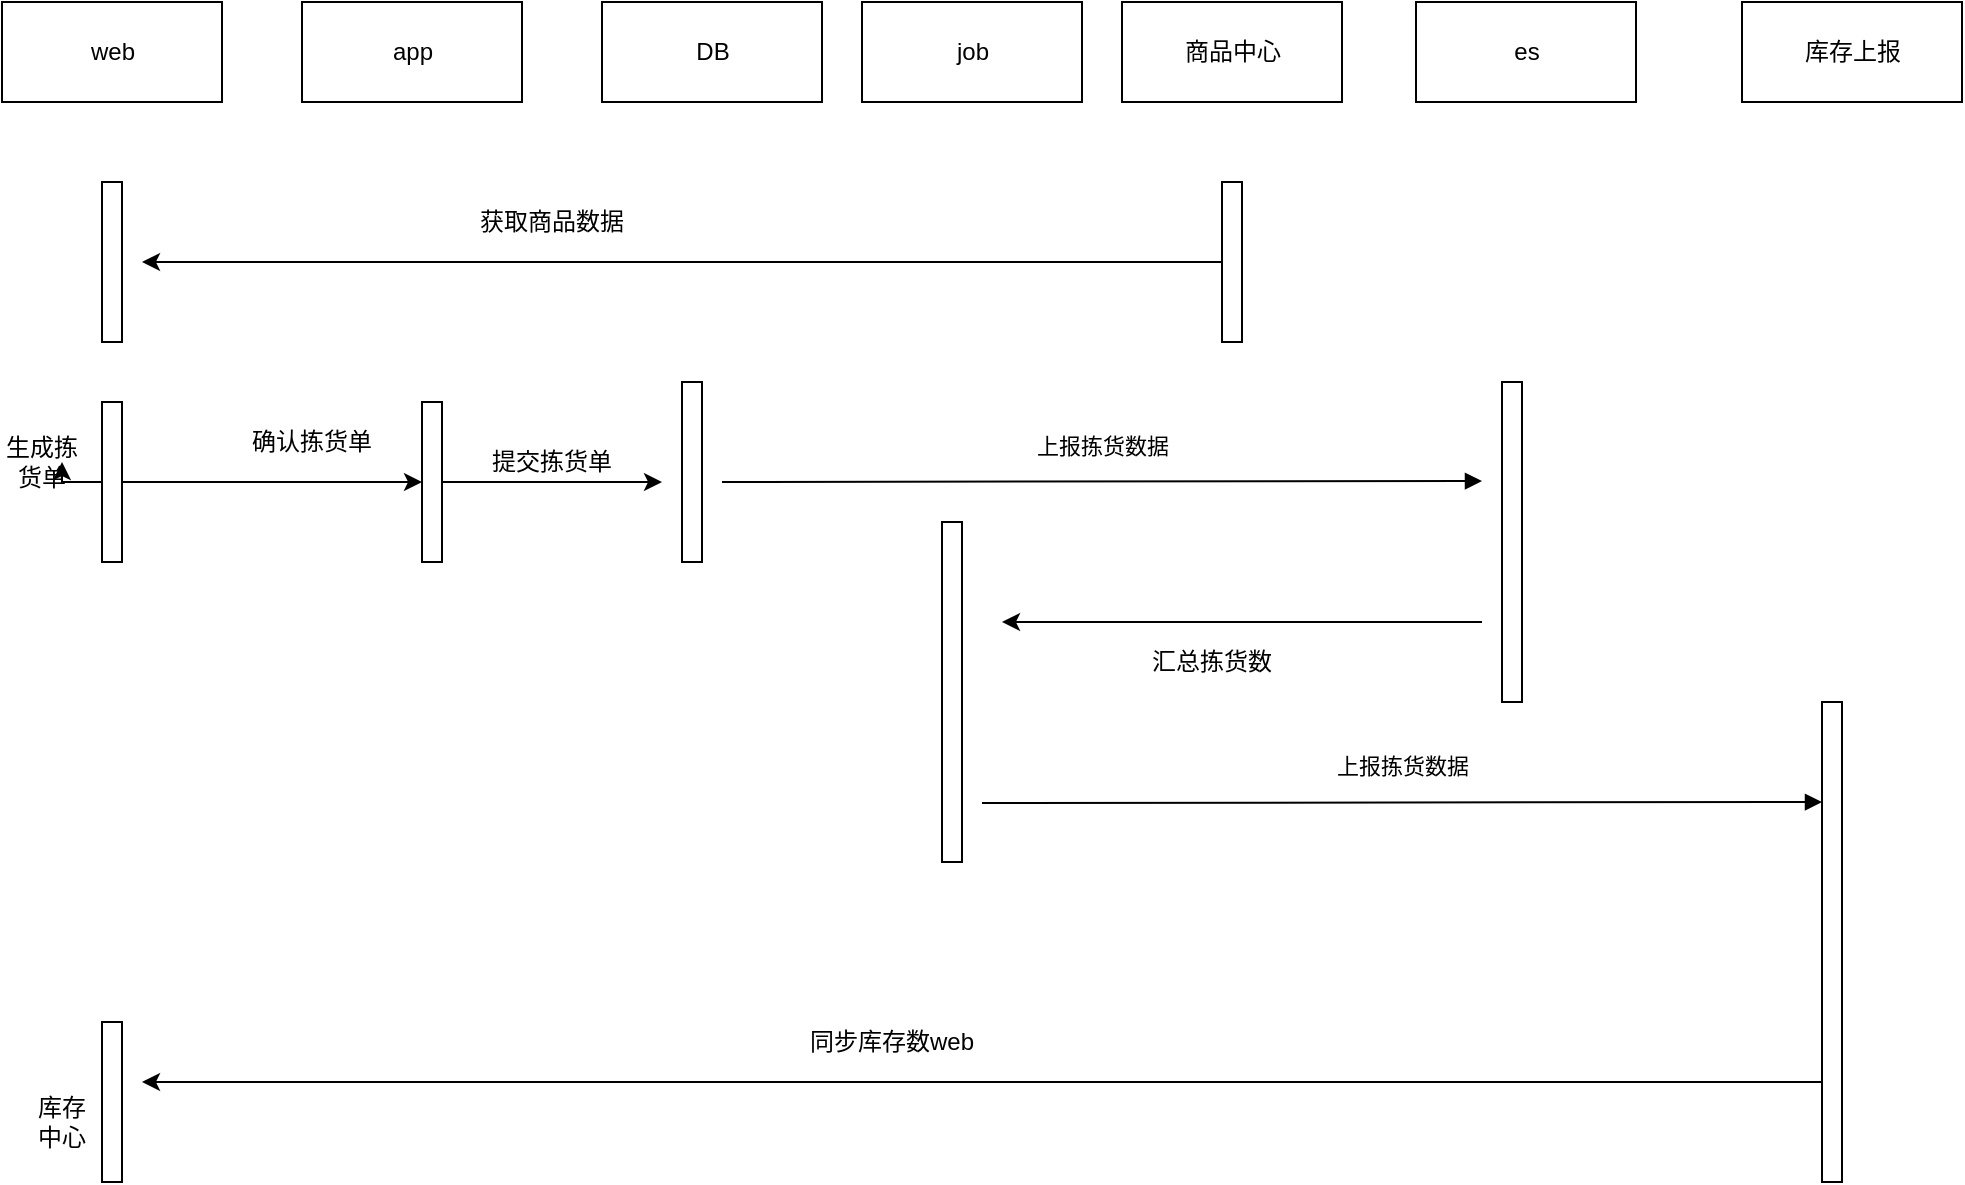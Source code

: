 <mxfile version="13.9.7" type="github">
  <diagram id="St_AWvdvaSm6BSlJQJA_" name="Page-1">
    <mxGraphModel dx="1426" dy="737" grid="1" gridSize="10" guides="1" tooltips="1" connect="1" arrows="1" fold="1" page="1" pageScale="1" pageWidth="827" pageHeight="1169" math="0" shadow="0">
      <root>
        <mxCell id="0" />
        <mxCell id="1" parent="0" />
        <mxCell id="Xv19dBweNixnyUY2rDr5-1" value="app" style="html=1;" vertex="1" parent="1">
          <mxGeometry x="160" y="90" width="110" height="50" as="geometry" />
        </mxCell>
        <mxCell id="Xv19dBweNixnyUY2rDr5-2" value="web" style="html=1;" vertex="1" parent="1">
          <mxGeometry x="10" y="90" width="110" height="50" as="geometry" />
        </mxCell>
        <mxCell id="Xv19dBweNixnyUY2rDr5-3" value="DB" style="html=1;" vertex="1" parent="1">
          <mxGeometry x="310" y="90" width="110" height="50" as="geometry" />
        </mxCell>
        <mxCell id="Xv19dBweNixnyUY2rDr5-4" value="商品中心" style="html=1;" vertex="1" parent="1">
          <mxGeometry x="570" y="90" width="110" height="50" as="geometry" />
        </mxCell>
        <mxCell id="Xv19dBweNixnyUY2rDr5-5" value="es" style="html=1;" vertex="1" parent="1">
          <mxGeometry x="717" y="90" width="110" height="50" as="geometry" />
        </mxCell>
        <mxCell id="Xv19dBweNixnyUY2rDr5-6" value="库存上报" style="html=1;" vertex="1" parent="1">
          <mxGeometry x="880" y="90" width="110" height="50" as="geometry" />
        </mxCell>
        <mxCell id="Xv19dBweNixnyUY2rDr5-7" value="" style="html=1;points=[];perimeter=orthogonalPerimeter;" vertex="1" parent="1">
          <mxGeometry x="60" y="180" width="10" height="80" as="geometry" />
        </mxCell>
        <mxCell id="Xv19dBweNixnyUY2rDr5-10" style="edgeStyle=orthogonalEdgeStyle;rounded=0;orthogonalLoop=1;jettySize=auto;html=1;" edge="1" parent="1" source="Xv19dBweNixnyUY2rDr5-8">
          <mxGeometry relative="1" as="geometry">
            <mxPoint x="80" y="220" as="targetPoint" />
          </mxGeometry>
        </mxCell>
        <mxCell id="Xv19dBweNixnyUY2rDr5-8" value="" style="html=1;points=[];perimeter=orthogonalPerimeter;" vertex="1" parent="1">
          <mxGeometry x="620" y="180" width="10" height="80" as="geometry" />
        </mxCell>
        <mxCell id="Xv19dBweNixnyUY2rDr5-26" style="edgeStyle=orthogonalEdgeStyle;rounded=0;orthogonalLoop=1;jettySize=auto;html=1;" edge="1" parent="1" source="Xv19dBweNixnyUY2rDr5-12" target="Xv19dBweNixnyUY2rDr5-25">
          <mxGeometry relative="1" as="geometry" />
        </mxCell>
        <mxCell id="Xv19dBweNixnyUY2rDr5-52" value="" style="edgeStyle=orthogonalEdgeStyle;rounded=0;orthogonalLoop=1;jettySize=auto;html=1;" edge="1" parent="1" source="Xv19dBweNixnyUY2rDr5-12" target="Xv19dBweNixnyUY2rDr5-28">
          <mxGeometry relative="1" as="geometry" />
        </mxCell>
        <mxCell id="Xv19dBweNixnyUY2rDr5-12" value="" style="html=1;points=[];perimeter=orthogonalPerimeter;" vertex="1" parent="1">
          <mxGeometry x="60" y="290" width="10" height="80" as="geometry" />
        </mxCell>
        <mxCell id="Xv19dBweNixnyUY2rDr5-30" style="edgeStyle=orthogonalEdgeStyle;rounded=0;orthogonalLoop=1;jettySize=auto;html=1;" edge="1" parent="1" source="Xv19dBweNixnyUY2rDr5-25">
          <mxGeometry relative="1" as="geometry">
            <mxPoint x="340" y="330" as="targetPoint" />
          </mxGeometry>
        </mxCell>
        <mxCell id="Xv19dBweNixnyUY2rDr5-25" value="" style="html=1;points=[];perimeter=orthogonalPerimeter;" vertex="1" parent="1">
          <mxGeometry x="220" y="290" width="10" height="80" as="geometry" />
        </mxCell>
        <mxCell id="Xv19dBweNixnyUY2rDr5-27" value="确认拣货单" style="text;html=1;strokeColor=none;fillColor=none;align=center;verticalAlign=middle;whiteSpace=wrap;rounded=0;" vertex="1" parent="1">
          <mxGeometry x="130" y="300" width="70" height="20" as="geometry" />
        </mxCell>
        <mxCell id="Xv19dBweNixnyUY2rDr5-28" value="生成拣货单" style="text;html=1;strokeColor=none;fillColor=none;align=center;verticalAlign=middle;whiteSpace=wrap;rounded=0;" vertex="1" parent="1">
          <mxGeometry x="10" y="310" width="40" height="20" as="geometry" />
        </mxCell>
        <mxCell id="Xv19dBweNixnyUY2rDr5-31" value="" style="html=1;points=[];perimeter=orthogonalPerimeter;" vertex="1" parent="1">
          <mxGeometry x="350" y="280" width="10" height="90" as="geometry" />
        </mxCell>
        <mxCell id="Xv19dBweNixnyUY2rDr5-32" value="提交拣货单&lt;br&gt;" style="text;html=1;strokeColor=none;fillColor=none;align=center;verticalAlign=middle;whiteSpace=wrap;rounded=0;" vertex="1" parent="1">
          <mxGeometry x="250" y="310" width="70" height="20" as="geometry" />
        </mxCell>
        <mxCell id="Xv19dBweNixnyUY2rDr5-33" value="" style="html=1;points=[];perimeter=orthogonalPerimeter;" vertex="1" parent="1">
          <mxGeometry x="760" y="280" width="10" height="160" as="geometry" />
        </mxCell>
        <mxCell id="Xv19dBweNixnyUY2rDr5-35" value="上报拣货数据" style="html=1;verticalAlign=bottom;endArrow=block;" edge="1" parent="1">
          <mxGeometry y="10" width="80" relative="1" as="geometry">
            <mxPoint x="370" y="330" as="sourcePoint" />
            <mxPoint x="750" y="329.5" as="targetPoint" />
            <mxPoint y="1" as="offset" />
          </mxGeometry>
        </mxCell>
        <mxCell id="Xv19dBweNixnyUY2rDr5-36" value="获取商品数据" style="text;html=1;strokeColor=none;fillColor=none;align=center;verticalAlign=middle;whiteSpace=wrap;rounded=0;" vertex="1" parent="1">
          <mxGeometry x="240" y="190" width="90" height="20" as="geometry" />
        </mxCell>
        <mxCell id="Xv19dBweNixnyUY2rDr5-37" style="edgeStyle=orthogonalEdgeStyle;rounded=0;orthogonalLoop=1;jettySize=auto;html=1;" edge="1" parent="1">
          <mxGeometry relative="1" as="geometry">
            <mxPoint x="510" y="400" as="targetPoint" />
            <mxPoint x="750" y="400" as="sourcePoint" />
            <Array as="points">
              <mxPoint x="750" y="400" />
              <mxPoint x="490" y="400" />
            </Array>
          </mxGeometry>
        </mxCell>
        <mxCell id="Xv19dBweNixnyUY2rDr5-38" value="汇总拣货数" style="text;html=1;strokeColor=none;fillColor=none;align=center;verticalAlign=middle;whiteSpace=wrap;rounded=0;" vertex="1" parent="1">
          <mxGeometry x="580" y="410" width="70" height="20" as="geometry" />
        </mxCell>
        <mxCell id="Xv19dBweNixnyUY2rDr5-39" value="" style="html=1;points=[];perimeter=orthogonalPerimeter;" vertex="1" parent="1">
          <mxGeometry x="920" y="440" width="10" height="240" as="geometry" />
        </mxCell>
        <mxCell id="Xv19dBweNixnyUY2rDr5-41" value="job" style="html=1;" vertex="1" parent="1">
          <mxGeometry x="440" y="90" width="110" height="50" as="geometry" />
        </mxCell>
        <mxCell id="Xv19dBweNixnyUY2rDr5-44" value="" style="html=1;points=[];perimeter=orthogonalPerimeter;" vertex="1" parent="1">
          <mxGeometry x="480" y="350" width="10" height="170" as="geometry" />
        </mxCell>
        <mxCell id="Xv19dBweNixnyUY2rDr5-46" value="上报拣货数据" style="html=1;verticalAlign=bottom;endArrow=block;" edge="1" parent="1">
          <mxGeometry y="10" width="80" relative="1" as="geometry">
            <mxPoint x="500" y="490.5" as="sourcePoint" />
            <mxPoint x="920" y="490" as="targetPoint" />
            <mxPoint y="1" as="offset" />
          </mxGeometry>
        </mxCell>
        <mxCell id="Xv19dBweNixnyUY2rDr5-47" value="" style="html=1;points=[];perimeter=orthogonalPerimeter;" vertex="1" parent="1">
          <mxGeometry x="60" y="600" width="10" height="80" as="geometry" />
        </mxCell>
        <mxCell id="Xv19dBweNixnyUY2rDr5-49" style="edgeStyle=orthogonalEdgeStyle;rounded=0;orthogonalLoop=1;jettySize=auto;html=1;" edge="1" parent="1">
          <mxGeometry relative="1" as="geometry">
            <mxPoint x="80" y="630" as="targetPoint" />
            <mxPoint x="920" y="630" as="sourcePoint" />
          </mxGeometry>
        </mxCell>
        <mxCell id="Xv19dBweNixnyUY2rDr5-51" value="同步库存数web" style="text;html=1;strokeColor=none;fillColor=none;align=center;verticalAlign=middle;whiteSpace=wrap;rounded=0;" vertex="1" parent="1">
          <mxGeometry x="410" y="600" width="90" height="20" as="geometry" />
        </mxCell>
        <mxCell id="Xv19dBweNixnyUY2rDr5-53" value="库存&lt;br&gt;中心" style="text;html=1;strokeColor=none;fillColor=none;align=center;verticalAlign=middle;whiteSpace=wrap;rounded=0;" vertex="1" parent="1">
          <mxGeometry x="20" y="640" width="40" height="20" as="geometry" />
        </mxCell>
      </root>
    </mxGraphModel>
  </diagram>
</mxfile>

